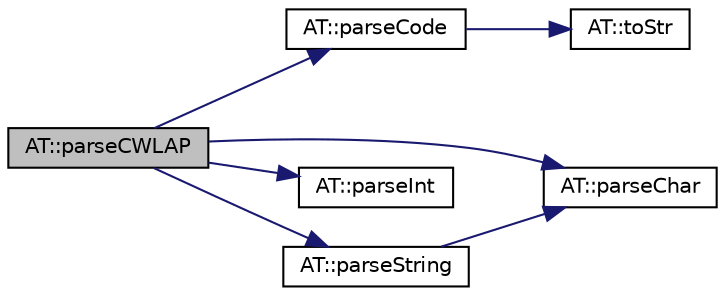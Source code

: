 digraph "AT::parseCWLAP"
{
  edge [fontname="Helvetica",fontsize="10",labelfontname="Helvetica",labelfontsize="10"];
  node [fontname="Helvetica",fontsize="10",shape=record];
  rankdir="LR";
  Node1 [label="AT::parseCWLAP",height=0.2,width=0.4,color="black", fillcolor="grey75", style="filled" fontcolor="black"];
  Node1 -> Node2 [color="midnightblue",fontsize="10",style="solid",fontname="Helvetica"];
  Node2 [label="AT::parseCode",height=0.2,width=0.4,color="black", fillcolor="white", style="filled",URL="$namespace_a_t.html#a99864933843a07de3d27e594c9bac9aa"];
  Node2 -> Node3 [color="midnightblue",fontsize="10",style="solid",fontname="Helvetica"];
  Node3 [label="AT::toStr",height=0.2,width=0.4,color="black", fillcolor="white", style="filled",URL="$namespace_a_t.html#abf4a84ffeeb79a58dc417e23b50ec2c5"];
  Node1 -> Node4 [color="midnightblue",fontsize="10",style="solid",fontname="Helvetica"];
  Node4 [label="AT::parseChar",height=0.2,width=0.4,color="black", fillcolor="white", style="filled",URL="$namespace_a_t.html#a0e365cb99b410692926c4bcde7cc0d11"];
  Node1 -> Node5 [color="midnightblue",fontsize="10",style="solid",fontname="Helvetica"];
  Node5 [label="AT::parseInt",height=0.2,width=0.4,color="black", fillcolor="white", style="filled",URL="$namespace_a_t.html#a7ec554b19b20ed1a506821a251c82866"];
  Node1 -> Node6 [color="midnightblue",fontsize="10",style="solid",fontname="Helvetica"];
  Node6 [label="AT::parseString",height=0.2,width=0.4,color="black", fillcolor="white", style="filled",URL="$namespace_a_t.html#a3c48d68655be7b5fc4b012c0fab4516b"];
  Node6 -> Node4 [color="midnightblue",fontsize="10",style="solid",fontname="Helvetica"];
}
